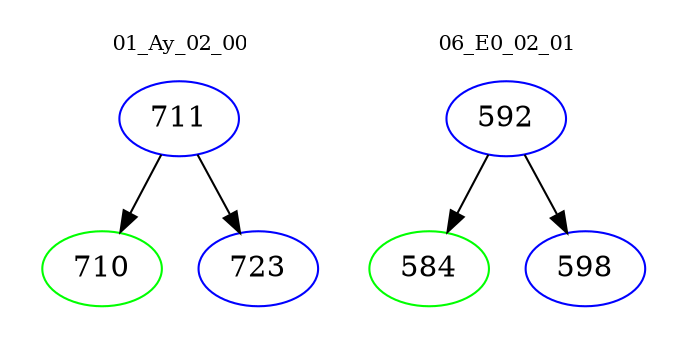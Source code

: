 digraph{
subgraph cluster_0 {
color = white
label = "01_Ay_02_00";
fontsize=10;
T0_711 [label="711", color="blue"]
T0_711 -> T0_710 [color="black"]
T0_710 [label="710", color="green"]
T0_711 -> T0_723 [color="black"]
T0_723 [label="723", color="blue"]
}
subgraph cluster_1 {
color = white
label = "06_E0_02_01";
fontsize=10;
T1_592 [label="592", color="blue"]
T1_592 -> T1_584 [color="black"]
T1_584 [label="584", color="green"]
T1_592 -> T1_598 [color="black"]
T1_598 [label="598", color="blue"]
}
}

